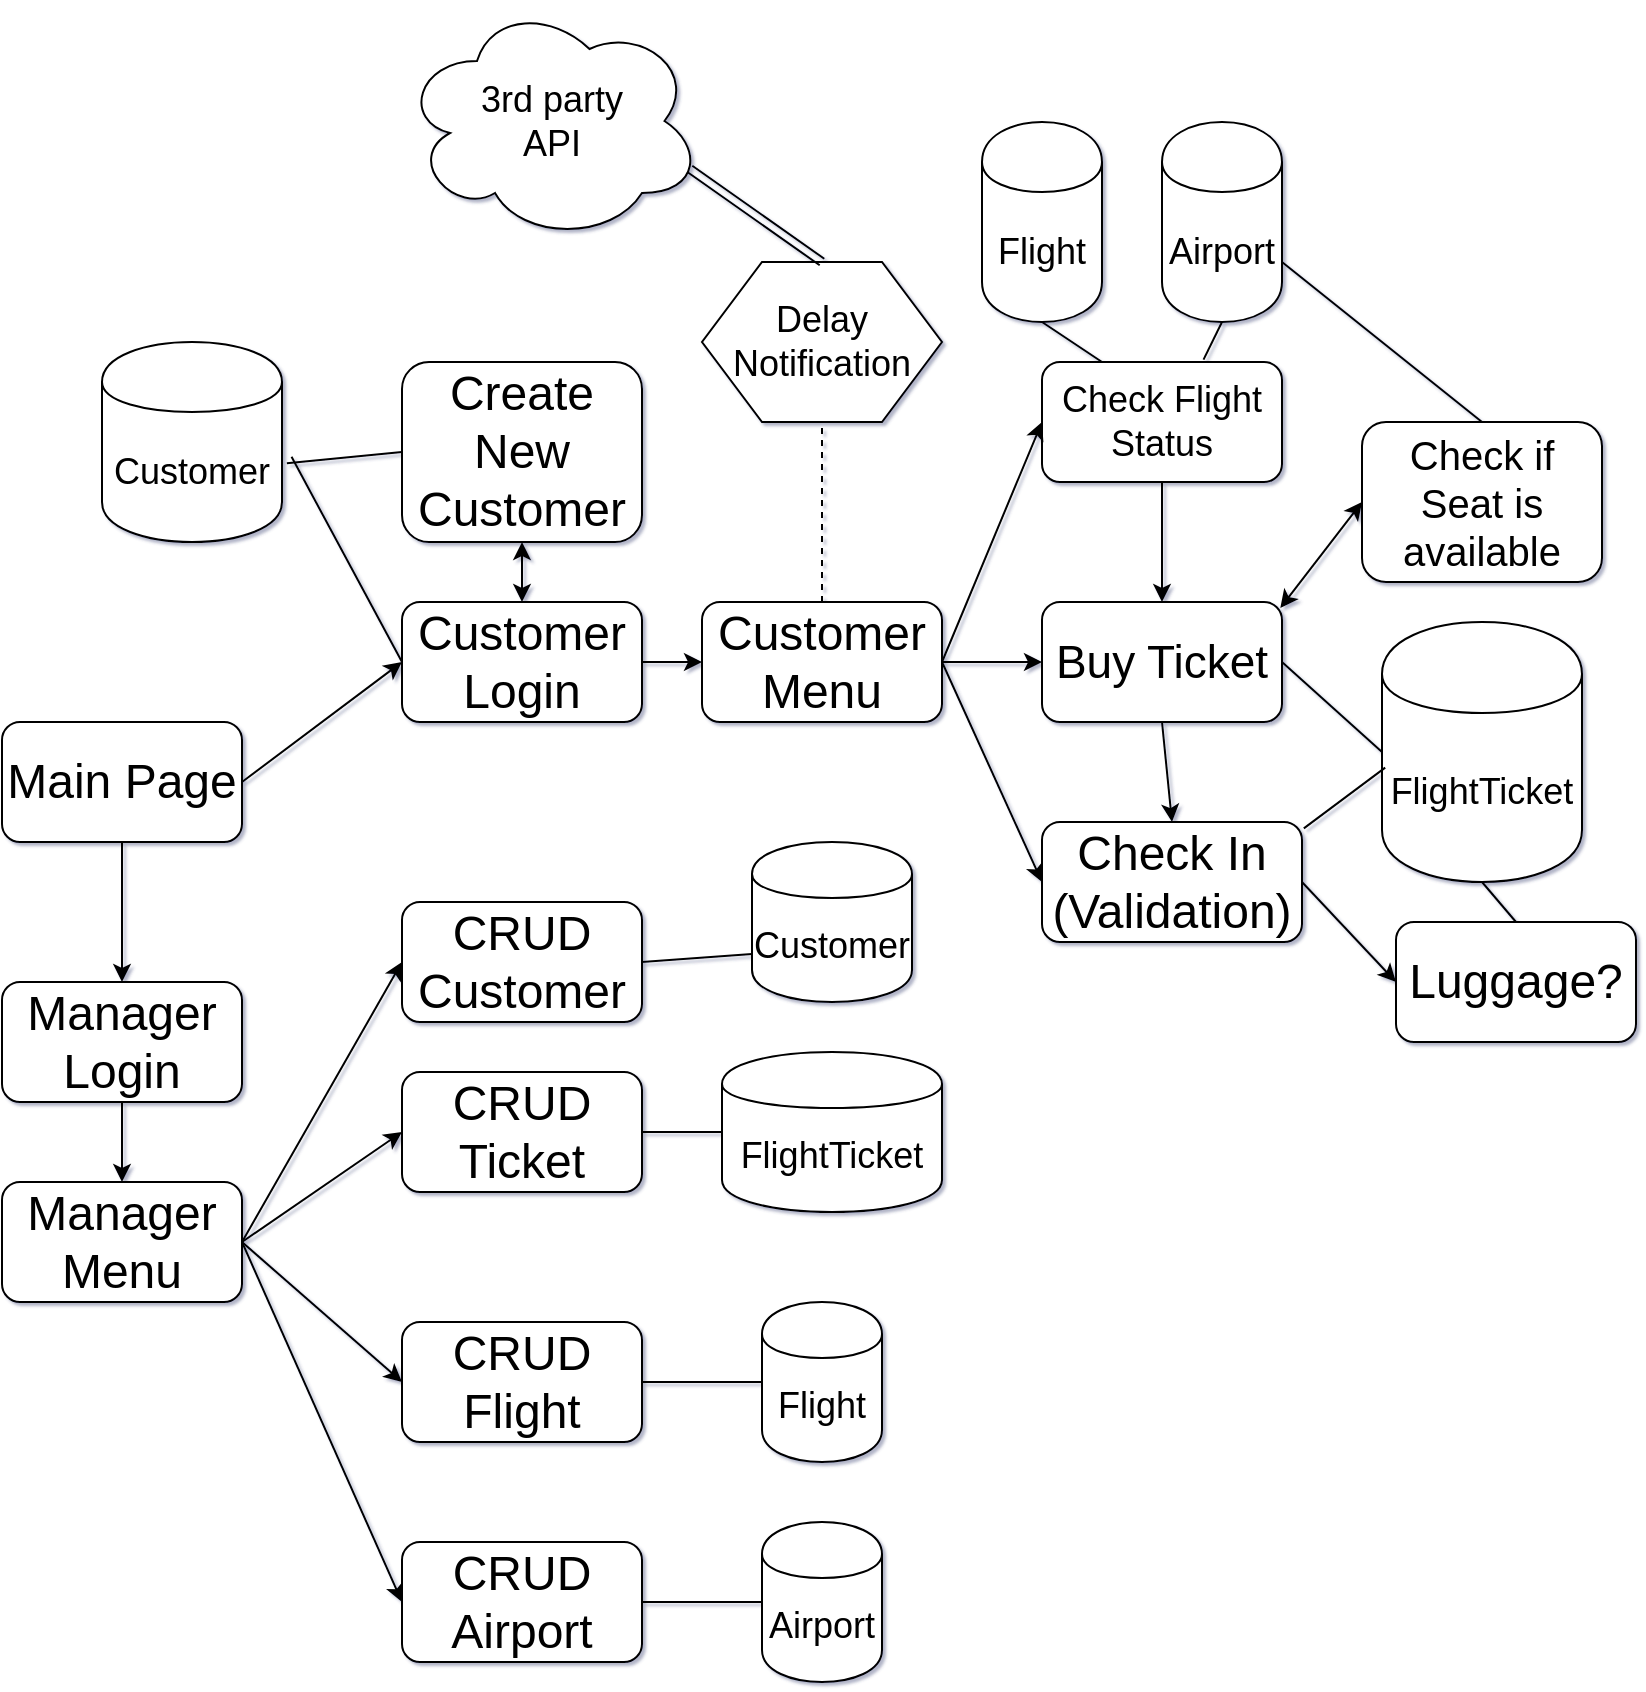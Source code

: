 <mxfile version="12.1.9" type="device" pages="1"><diagram id="0FID1wsHV6yRls1lpmA_" name="Page-1"><mxGraphModel dx="1024" dy="1654" grid="1" gridSize="10" guides="1" tooltips="1" connect="1" arrows="1" fold="1" page="1" pageScale="1" pageWidth="827" pageHeight="1169" background="none" math="0" shadow="1"><root><mxCell id="0"/><mxCell id="1" parent="0"/><mxCell id="e15nKEqRFMAg2-bUXcji-2" value="&lt;font style=&quot;font-size: 18px&quot;&gt;Check Flight Status&lt;/font&gt;" style="rounded=1;whiteSpace=wrap;html=1;" parent="1" vertex="1"><mxGeometry x="530" y="60" width="120" height="60" as="geometry"/></mxCell><mxCell id="e15nKEqRFMAg2-bUXcji-3" value="&lt;font style=&quot;font-size: 23px&quot;&gt;Buy Ticket&lt;/font&gt;" style="rounded=1;whiteSpace=wrap;html=1;" parent="1" vertex="1"><mxGeometry x="530" y="180" width="120" height="60" as="geometry"/></mxCell><mxCell id="e15nKEqRFMAg2-bUXcji-4" value="&lt;font style=&quot;font-size: 24px&quot;&gt;Check In&lt;br&gt;(Validation)&lt;br&gt;&lt;/font&gt;" style="rounded=1;whiteSpace=wrap;html=1;" parent="1" vertex="1"><mxGeometry x="530" y="290" width="130" height="60" as="geometry"/></mxCell><mxCell id="e15nKEqRFMAg2-bUXcji-5" value="" style="endArrow=classic;html=1;exitX=1;exitY=0.5;exitDx=0;exitDy=0;entryX=0;entryY=0.5;entryDx=0;entryDy=0;" parent="1" target="e15nKEqRFMAg2-bUXcji-3" edge="1"><mxGeometry width="50" height="50" relative="1" as="geometry"><mxPoint x="480" y="210" as="sourcePoint"/><mxPoint x="60" y="390" as="targetPoint"/></mxGeometry></mxCell><mxCell id="e15nKEqRFMAg2-bUXcji-6" value="" style="endArrow=classic;html=1;entryX=0;entryY=0.5;entryDx=0;entryDy=0;exitX=1;exitY=0.5;exitDx=0;exitDy=0;" parent="1" target="e15nKEqRFMAg2-bUXcji-2" edge="1"><mxGeometry width="50" height="50" relative="1" as="geometry"><mxPoint x="480" y="210" as="sourcePoint"/><mxPoint x="150" y="180" as="targetPoint"/></mxGeometry></mxCell><mxCell id="e15nKEqRFMAg2-bUXcji-7" value="" style="endArrow=classic;html=1;entryX=0;entryY=0.5;entryDx=0;entryDy=0;exitX=1;exitY=0.5;exitDx=0;exitDy=0;" parent="1" target="e15nKEqRFMAg2-bUXcji-4" edge="1"><mxGeometry width="50" height="50" relative="1" as="geometry"><mxPoint x="480" y="210" as="sourcePoint"/><mxPoint x="150" y="190" as="targetPoint"/></mxGeometry></mxCell><mxCell id="e15nKEqRFMAg2-bUXcji-8" value="" style="endArrow=classic;html=1;exitX=0.5;exitY=1;exitDx=0;exitDy=0;entryX=0.5;entryY=0;entryDx=0;entryDy=0;" parent="1" source="e15nKEqRFMAg2-bUXcji-2" target="e15nKEqRFMAg2-bUXcji-3" edge="1"><mxGeometry width="50" height="50" relative="1" as="geometry"><mxPoint x="10" y="440" as="sourcePoint"/><mxPoint x="60" y="390" as="targetPoint"/></mxGeometry></mxCell><mxCell id="e15nKEqRFMAg2-bUXcji-9" value="" style="endArrow=classic;html=1;entryX=0.5;entryY=0;entryDx=0;entryDy=0;exitX=0.5;exitY=1;exitDx=0;exitDy=0;" parent="1" source="e15nKEqRFMAg2-bUXcji-3" target="e15nKEqRFMAg2-bUXcji-4" edge="1"><mxGeometry width="50" height="50" relative="1" as="geometry"><mxPoint x="10" y="440" as="sourcePoint"/><mxPoint x="60" y="390" as="targetPoint"/></mxGeometry></mxCell><mxCell id="e15nKEqRFMAg2-bUXcji-10" value="&lt;font style=&quot;font-size: 24px&quot;&gt;Luggage?&lt;/font&gt;" style="rounded=1;whiteSpace=wrap;html=1;" parent="1" vertex="1"><mxGeometry x="707" y="340" width="120" height="60" as="geometry"/></mxCell><mxCell id="e15nKEqRFMAg2-bUXcji-11" value="" style="endArrow=classic;html=1;exitX=1;exitY=0.5;exitDx=0;exitDy=0;entryX=0;entryY=0.5;entryDx=0;entryDy=0;" parent="1" source="e15nKEqRFMAg2-bUXcji-4" target="e15nKEqRFMAg2-bUXcji-10" edge="1"><mxGeometry width="50" height="50" relative="1" as="geometry"><mxPoint x="30" y="440" as="sourcePoint"/><mxPoint x="80" y="390" as="targetPoint"/></mxGeometry></mxCell><mxCell id="e15nKEqRFMAg2-bUXcji-14" value="" style="endArrow=classic;html=1;exitX=1;exitY=0.5;exitDx=0;exitDy=0;entryX=0;entryY=0.5;entryDx=0;entryDy=0;" parent="1" source="3D7jnEvwSday1jmbbrJ8-3" target="3D7jnEvwSday1jmbbrJ8-2" edge="1"><mxGeometry width="50" height="50" relative="1" as="geometry"><mxPoint x="140" y="280" as="sourcePoint"/><mxPoint x="210" y="260" as="targetPoint"/></mxGeometry></mxCell><mxCell id="e15nKEqRFMAg2-bUXcji-15" value="" style="endArrow=classic;html=1;entryX=0.5;entryY=0;entryDx=0;entryDy=0;exitX=0.5;exitY=1;exitDx=0;exitDy=0;" parent="1" source="3D7jnEvwSday1jmbbrJ8-3" target="3D7jnEvwSday1jmbbrJ8-7" edge="1"><mxGeometry width="50" height="50" relative="1" as="geometry"><mxPoint x="140" y="280" as="sourcePoint"/><mxPoint x="220" y="420" as="targetPoint"/></mxGeometry></mxCell><mxCell id="3D7jnEvwSday1jmbbrJ8-1" value="&lt;font style=&quot;font-size: 24px&quot;&gt;Customer&lt;br&gt;Menu&lt;/font&gt;" style="rounded=1;whiteSpace=wrap;html=1;" parent="1" vertex="1"><mxGeometry x="360" y="180" width="120" height="60" as="geometry"/></mxCell><mxCell id="3D7jnEvwSday1jmbbrJ8-2" value="&lt;font style=&quot;font-size: 24px&quot;&gt;Customer Login&lt;/font&gt;" style="rounded=1;whiteSpace=wrap;html=1;" parent="1" vertex="1"><mxGeometry x="210" y="180" width="120" height="60" as="geometry"/></mxCell><mxCell id="3D7jnEvwSday1jmbbrJ8-3" value="&lt;font style=&quot;font-size: 24px&quot;&gt;Main Page&lt;/font&gt;" style="rounded=1;whiteSpace=wrap;html=1;" parent="1" vertex="1"><mxGeometry x="10" y="240" width="120" height="60" as="geometry"/></mxCell><mxCell id="3D7jnEvwSday1jmbbrJ8-4" value="" style="endArrow=classic;html=1;entryX=0;entryY=0.5;entryDx=0;entryDy=0;exitX=1;exitY=0.5;exitDx=0;exitDy=0;" parent="1" source="3D7jnEvwSday1jmbbrJ8-2" target="3D7jnEvwSday1jmbbrJ8-1" edge="1"><mxGeometry width="50" height="50" relative="1" as="geometry"><mxPoint x="330" y="200" as="sourcePoint"/><mxPoint x="380" y="150" as="targetPoint"/></mxGeometry></mxCell><mxCell id="3D7jnEvwSday1jmbbrJ8-5" value="&lt;font style=&quot;font-size: 24px&quot;&gt;Create New Customer&lt;/font&gt;" style="rounded=1;whiteSpace=wrap;html=1;" parent="1" vertex="1"><mxGeometry x="210" y="60" width="120" height="90" as="geometry"/></mxCell><mxCell id="3D7jnEvwSday1jmbbrJ8-6" value="" style="endArrow=classic;startArrow=classic;html=1;entryX=0.5;entryY=0;entryDx=0;entryDy=0;exitX=0.5;exitY=1;exitDx=0;exitDy=0;" parent="1" source="3D7jnEvwSday1jmbbrJ8-5" target="3D7jnEvwSday1jmbbrJ8-2" edge="1"><mxGeometry width="50" height="50" relative="1" as="geometry"><mxPoint x="270" y="120" as="sourcePoint"/><mxPoint x="260" y="70" as="targetPoint"/></mxGeometry></mxCell><mxCell id="3D7jnEvwSday1jmbbrJ8-7" value="&lt;font&gt;&lt;font style=&quot;font-size: 24px&quot;&gt;Manager Login&lt;/font&gt;&lt;br&gt;&lt;/font&gt;" style="rounded=1;whiteSpace=wrap;html=1;" parent="1" vertex="1"><mxGeometry x="10" y="370" width="120" height="60" as="geometry"/></mxCell><mxCell id="3D7jnEvwSday1jmbbrJ8-8" value="Manager Menu" style="rounded=1;whiteSpace=wrap;html=1;fontSize=24;" parent="1" vertex="1"><mxGeometry x="10" y="470" width="120" height="60" as="geometry"/></mxCell><mxCell id="3D7jnEvwSday1jmbbrJ8-9" value="CRUD&lt;br&gt;Customer" style="rounded=1;whiteSpace=wrap;html=1;fontSize=24;" parent="1" vertex="1"><mxGeometry x="210" y="330" width="120" height="60" as="geometry"/></mxCell><mxCell id="3D7jnEvwSday1jmbbrJ8-10" value="CRUD&lt;br&gt;Flight" style="rounded=1;whiteSpace=wrap;html=1;fontSize=24;" parent="1" vertex="1"><mxGeometry x="210" y="540" width="120" height="60" as="geometry"/></mxCell><mxCell id="3D7jnEvwSday1jmbbrJ8-11" value="CRUD&lt;br&gt;Airport" style="rounded=1;whiteSpace=wrap;html=1;fontSize=24;" parent="1" vertex="1"><mxGeometry x="210" y="650" width="120" height="60" as="geometry"/></mxCell><mxCell id="3D7jnEvwSday1jmbbrJ8-12" value="" style="endArrow=classic;html=1;fontSize=24;entryX=0.5;entryY=0;entryDx=0;entryDy=0;exitX=0.5;exitY=1;exitDx=0;exitDy=0;" parent="1" source="3D7jnEvwSday1jmbbrJ8-7" target="3D7jnEvwSday1jmbbrJ8-8" edge="1"><mxGeometry width="50" height="50" relative="1" as="geometry"><mxPoint x="300" y="390" as="sourcePoint"/><mxPoint x="320" y="364" as="targetPoint"/><Array as="points"/></mxGeometry></mxCell><mxCell id="3D7jnEvwSday1jmbbrJ8-13" value="" style="endArrow=classic;html=1;fontSize=24;entryX=0;entryY=0.5;entryDx=0;entryDy=0;exitX=1;exitY=0.5;exitDx=0;exitDy=0;" parent="1" source="3D7jnEvwSday1jmbbrJ8-8" target="3D7jnEvwSday1jmbbrJ8-9" edge="1"><mxGeometry width="50" height="50" relative="1" as="geometry"><mxPoint x="480" y="470" as="sourcePoint"/><mxPoint x="500" y="424" as="targetPoint"/></mxGeometry></mxCell><mxCell id="3D7jnEvwSday1jmbbrJ8-14" value="" style="endArrow=classic;html=1;fontSize=24;entryX=0;entryY=0.5;entryDx=0;entryDy=0;exitX=1;exitY=0.5;exitDx=0;exitDy=0;" parent="1" source="3D7jnEvwSday1jmbbrJ8-8" target="3D7jnEvwSday1jmbbrJ8-10" edge="1"><mxGeometry width="50" height="50" relative="1" as="geometry"><mxPoint x="370" y="590" as="sourcePoint"/><mxPoint x="420" y="540" as="targetPoint"/></mxGeometry></mxCell><mxCell id="3D7jnEvwSday1jmbbrJ8-15" value="" style="endArrow=classic;html=1;fontSize=24;entryX=0;entryY=0.5;entryDx=0;entryDy=0;exitX=1;exitY=0.5;exitDx=0;exitDy=0;" parent="1" source="3D7jnEvwSday1jmbbrJ8-8" target="3D7jnEvwSday1jmbbrJ8-11" edge="1"><mxGeometry width="50" height="50" relative="1" as="geometry"><mxPoint x="350" y="610" as="sourcePoint"/><mxPoint x="400" y="560" as="targetPoint"/></mxGeometry></mxCell><mxCell id="3D7jnEvwSday1jmbbrJ8-16" value="Delay Notification" style="shape=hexagon;perimeter=hexagonPerimeter2;whiteSpace=wrap;html=1;fontSize=18;" parent="1" vertex="1"><mxGeometry x="360" y="10" width="120" height="80" as="geometry"/></mxCell><mxCell id="3D7jnEvwSday1jmbbrJ8-17" value="" style="endArrow=none;dashed=1;html=1;fontSize=18;entryX=0.5;entryY=1;entryDx=0;entryDy=0;exitX=0.5;exitY=0;exitDx=0;exitDy=0;" parent="1" source="3D7jnEvwSday1jmbbrJ8-1" target="3D7jnEvwSday1jmbbrJ8-16" edge="1"><mxGeometry width="50" height="50" relative="1" as="geometry"><mxPoint x="400" y="170" as="sourcePoint"/><mxPoint x="450" y="120" as="targetPoint"/></mxGeometry></mxCell><mxCell id="3D7jnEvwSday1jmbbrJ8-18" value="Customer" style="shape=cylinder;whiteSpace=wrap;html=1;boundedLbl=1;backgroundOutline=1;fontSize=18;" parent="1" vertex="1"><mxGeometry x="60" y="50" width="90" height="100" as="geometry"/></mxCell><mxCell id="3D7jnEvwSday1jmbbrJ8-19" value="" style="endArrow=none;html=1;fontSize=18;entryX=0;entryY=0.5;entryDx=0;entryDy=0;exitX=1.027;exitY=0.606;exitDx=0;exitDy=0;exitPerimeter=0;" parent="1" source="3D7jnEvwSday1jmbbrJ8-18" target="3D7jnEvwSday1jmbbrJ8-5" edge="1"><mxGeometry width="50" height="50" relative="1" as="geometry"><mxPoint x="130" y="200" as="sourcePoint"/><mxPoint x="180" y="150" as="targetPoint"/></mxGeometry></mxCell><mxCell id="3D7jnEvwSday1jmbbrJ8-20" value="" style="endArrow=none;html=1;fontSize=18;entryX=0;entryY=0.5;entryDx=0;entryDy=0;exitX=1.053;exitY=0.574;exitDx=0;exitDy=0;exitPerimeter=0;" parent="1" source="3D7jnEvwSday1jmbbrJ8-18" target="3D7jnEvwSday1jmbbrJ8-2" edge="1"><mxGeometry width="50" height="50" relative="1" as="geometry"><mxPoint x="130" y="220" as="sourcePoint"/><mxPoint x="180" y="170" as="targetPoint"/></mxGeometry></mxCell><mxCell id="3D7jnEvwSday1jmbbrJ8-21" value="Flight" style="shape=cylinder;whiteSpace=wrap;html=1;boundedLbl=1;backgroundOutline=1;fontSize=18;" parent="1" vertex="1"><mxGeometry x="500" y="-60" width="60" height="100" as="geometry"/></mxCell><mxCell id="3D7jnEvwSday1jmbbrJ8-22" value="FlightTicket" style="shape=cylinder;whiteSpace=wrap;html=1;boundedLbl=1;backgroundOutline=1;fontSize=18;" parent="1" vertex="1"><mxGeometry x="700" y="190" width="100" height="130" as="geometry"/></mxCell><mxCell id="3D7jnEvwSday1jmbbrJ8-23" value="" style="endArrow=none;html=1;fontSize=18;exitX=1;exitY=0.5;exitDx=0;exitDy=0;entryX=0;entryY=0.5;entryDx=0;entryDy=0;" parent="1" source="e15nKEqRFMAg2-bUXcji-3" target="3D7jnEvwSday1jmbbrJ8-22" edge="1"><mxGeometry width="50" height="50" relative="1" as="geometry"><mxPoint x="710" y="100" as="sourcePoint"/><mxPoint x="760" y="50" as="targetPoint"/></mxGeometry></mxCell><mxCell id="3D7jnEvwSday1jmbbrJ8-24" value="" style="endArrow=none;html=1;fontSize=18;entryX=0.016;entryY=0.56;entryDx=0;entryDy=0;entryPerimeter=0;exitX=1.007;exitY=0.053;exitDx=0;exitDy=0;exitPerimeter=0;" parent="1" source="e15nKEqRFMAg2-bUXcji-4" target="3D7jnEvwSday1jmbbrJ8-22" edge="1"><mxGeometry width="50" height="50" relative="1" as="geometry"><mxPoint x="650" y="400" as="sourcePoint"/><mxPoint x="700" y="350" as="targetPoint"/></mxGeometry></mxCell><mxCell id="3D7jnEvwSday1jmbbrJ8-25" value="" style="endArrow=none;html=1;fontSize=18;entryX=0.5;entryY=1;entryDx=0;entryDy=0;exitX=0.5;exitY=0;exitDx=0;exitDy=0;" parent="1" source="e15nKEqRFMAg2-bUXcji-10" target="3D7jnEvwSday1jmbbrJ8-22" edge="1"><mxGeometry width="50" height="50" relative="1" as="geometry"><mxPoint x="670" y="410" as="sourcePoint"/><mxPoint x="720" y="360" as="targetPoint"/></mxGeometry></mxCell><mxCell id="3D7jnEvwSday1jmbbrJ8-26" value="Airport" style="shape=cylinder;whiteSpace=wrap;html=1;boundedLbl=1;backgroundOutline=1;fontSize=18;" parent="1" vertex="1"><mxGeometry x="590" y="-60" width="60" height="100" as="geometry"/></mxCell><mxCell id="3D7jnEvwSday1jmbbrJ8-27" value="" style="endArrow=none;html=1;fontSize=18;exitX=0.673;exitY=-0.02;exitDx=0;exitDy=0;exitPerimeter=0;entryX=0.5;entryY=1;entryDx=0;entryDy=0;" parent="1" source="e15nKEqRFMAg2-bUXcji-2" target="3D7jnEvwSday1jmbbrJ8-26" edge="1"><mxGeometry width="50" height="50" relative="1" as="geometry"><mxPoint x="700" y="50" as="sourcePoint"/><mxPoint x="750" as="targetPoint"/></mxGeometry></mxCell><mxCell id="3D7jnEvwSday1jmbbrJ8-28" value="" style="endArrow=none;html=1;fontSize=18;entryX=0.5;entryY=1;entryDx=0;entryDy=0;exitX=0.25;exitY=0;exitDx=0;exitDy=0;" parent="1" source="e15nKEqRFMAg2-bUXcji-2" target="3D7jnEvwSday1jmbbrJ8-21" edge="1"><mxGeometry width="50" height="50" relative="1" as="geometry"><mxPoint x="430" as="sourcePoint"/><mxPoint x="480" y="-50" as="targetPoint"/></mxGeometry></mxCell><mxCell id="3D7jnEvwSday1jmbbrJ8-29" value="Customer" style="shape=cylinder;whiteSpace=wrap;html=1;boundedLbl=1;backgroundOutline=1;fontSize=18;" parent="1" vertex="1"><mxGeometry x="385" y="300" width="80" height="80" as="geometry"/></mxCell><mxCell id="3D7jnEvwSday1jmbbrJ8-30" value="&lt;font style=&quot;font-size: 24px&quot;&gt;CRUD&lt;br&gt;Ticket&lt;/font&gt;" style="rounded=1;whiteSpace=wrap;html=1;fontSize=18;" parent="1" vertex="1"><mxGeometry x="210" y="415" width="120" height="60" as="geometry"/></mxCell><mxCell id="3D7jnEvwSday1jmbbrJ8-31" value="" style="endArrow=classic;html=1;fontSize=18;entryX=0;entryY=0.5;entryDx=0;entryDy=0;" parent="1" target="3D7jnEvwSday1jmbbrJ8-30" edge="1"><mxGeometry width="50" height="50" relative="1" as="geometry"><mxPoint x="130" y="500" as="sourcePoint"/><mxPoint x="130" y="570" as="targetPoint"/></mxGeometry></mxCell><mxCell id="3D7jnEvwSday1jmbbrJ8-32" value="FlightTicket" style="shape=cylinder;whiteSpace=wrap;html=1;boundedLbl=1;backgroundOutline=1;fontSize=18;" parent="1" vertex="1"><mxGeometry x="370" y="405" width="110" height="80" as="geometry"/></mxCell><mxCell id="3D7jnEvwSday1jmbbrJ8-33" value="Flight" style="shape=cylinder;whiteSpace=wrap;html=1;boundedLbl=1;backgroundOutline=1;fontSize=18;" parent="1" vertex="1"><mxGeometry x="390" y="530" width="60" height="80" as="geometry"/></mxCell><mxCell id="3D7jnEvwSday1jmbbrJ8-37" value="Airport" style="shape=cylinder;whiteSpace=wrap;html=1;boundedLbl=1;backgroundOutline=1;fontSize=18;" parent="1" vertex="1"><mxGeometry x="390" y="640" width="60" height="80" as="geometry"/></mxCell><mxCell id="3D7jnEvwSday1jmbbrJ8-38" value="" style="endArrow=none;html=1;fontSize=18;entryX=0;entryY=0.7;entryDx=0;entryDy=0;exitX=1;exitY=0.5;exitDx=0;exitDy=0;" parent="1" source="3D7jnEvwSday1jmbbrJ8-9" target="3D7jnEvwSday1jmbbrJ8-29" edge="1"><mxGeometry width="50" height="50" relative="1" as="geometry"><mxPoint x="510" y="440" as="sourcePoint"/><mxPoint x="560" y="390" as="targetPoint"/></mxGeometry></mxCell><mxCell id="3D7jnEvwSday1jmbbrJ8-39" value="" style="endArrow=none;html=1;fontSize=18;entryX=0;entryY=0.5;entryDx=0;entryDy=0;exitX=1;exitY=0.5;exitDx=0;exitDy=0;" parent="1" source="3D7jnEvwSday1jmbbrJ8-30" target="3D7jnEvwSday1jmbbrJ8-32" edge="1"><mxGeometry width="50" height="50" relative="1" as="geometry"><mxPoint x="330" y="530" as="sourcePoint"/><mxPoint x="380" y="480" as="targetPoint"/></mxGeometry></mxCell><mxCell id="3D7jnEvwSday1jmbbrJ8-40" value="" style="endArrow=none;html=1;fontSize=18;entryX=0;entryY=0.5;entryDx=0;entryDy=0;exitX=1;exitY=0.5;exitDx=0;exitDy=0;" parent="1" source="3D7jnEvwSday1jmbbrJ8-10" target="3D7jnEvwSday1jmbbrJ8-33" edge="1"><mxGeometry width="50" height="50" relative="1" as="geometry"><mxPoint x="330" y="540" as="sourcePoint"/><mxPoint x="380" y="490" as="targetPoint"/></mxGeometry></mxCell><mxCell id="3D7jnEvwSday1jmbbrJ8-42" value="" style="endArrow=none;html=1;fontSize=18;entryX=0;entryY=0.5;entryDx=0;entryDy=0;exitX=1;exitY=0.5;exitDx=0;exitDy=0;" parent="1" source="3D7jnEvwSday1jmbbrJ8-11" target="3D7jnEvwSday1jmbbrJ8-37" edge="1"><mxGeometry width="50" height="50" relative="1" as="geometry"><mxPoint x="320" y="760" as="sourcePoint"/><mxPoint x="370" y="710" as="targetPoint"/></mxGeometry></mxCell><mxCell id="3D7jnEvwSday1jmbbrJ8-44" value="3rd party &lt;br&gt;API" style="ellipse;shape=cloud;whiteSpace=wrap;html=1;fontSize=18;" parent="1" vertex="1"><mxGeometry x="210" y="-120.5" width="150" height="120" as="geometry"/></mxCell><mxCell id="3D7jnEvwSday1jmbbrJ8-45" value="" style="shape=link;html=1;fontSize=18;exitX=0.5;exitY=0;exitDx=0;exitDy=0;entryX=0.96;entryY=0.7;entryDx=0;entryDy=0;entryPerimeter=0;" parent="1" source="3D7jnEvwSday1jmbbrJ8-16" target="3D7jnEvwSday1jmbbrJ8-44" edge="1"><mxGeometry width="50" height="50" relative="1" as="geometry"><mxPoint x="400" y="-50" as="sourcePoint"/><mxPoint x="450" y="-100" as="targetPoint"/></mxGeometry></mxCell><mxCell id="SDNdj9axr0rUHWp0KDdp-1" value="&lt;font style=&quot;font-size: 20px&quot;&gt;Check if Seat is available&lt;/font&gt;" style="rounded=1;whiteSpace=wrap;html=1;" vertex="1" parent="1"><mxGeometry x="690" y="90" width="120" height="80" as="geometry"/></mxCell><mxCell id="SDNdj9axr0rUHWp0KDdp-2" value="" style="endArrow=classic;startArrow=classic;html=1;entryX=0;entryY=0.5;entryDx=0;entryDy=0;exitX=0.993;exitY=0.05;exitDx=0;exitDy=0;exitPerimeter=0;" edge="1" parent="1" source="e15nKEqRFMAg2-bUXcji-3" target="SDNdj9axr0rUHWp0KDdp-1"><mxGeometry width="50" height="50" relative="1" as="geometry"><mxPoint x="630" y="180" as="sourcePoint"/><mxPoint x="680" y="130" as="targetPoint"/></mxGeometry></mxCell><mxCell id="SDNdj9axr0rUHWp0KDdp-3" value="" style="endArrow=none;html=1;entryX=0.5;entryY=0;entryDx=0;entryDy=0;exitX=1;exitY=0.7;exitDx=0;exitDy=0;" edge="1" parent="1" source="3D7jnEvwSday1jmbbrJ8-26" target="SDNdj9axr0rUHWp0KDdp-1"><mxGeometry width="50" height="50" relative="1" as="geometry"><mxPoint x="680" y="60" as="sourcePoint"/><mxPoint x="730" y="10" as="targetPoint"/></mxGeometry></mxCell></root></mxGraphModel></diagram></mxfile>